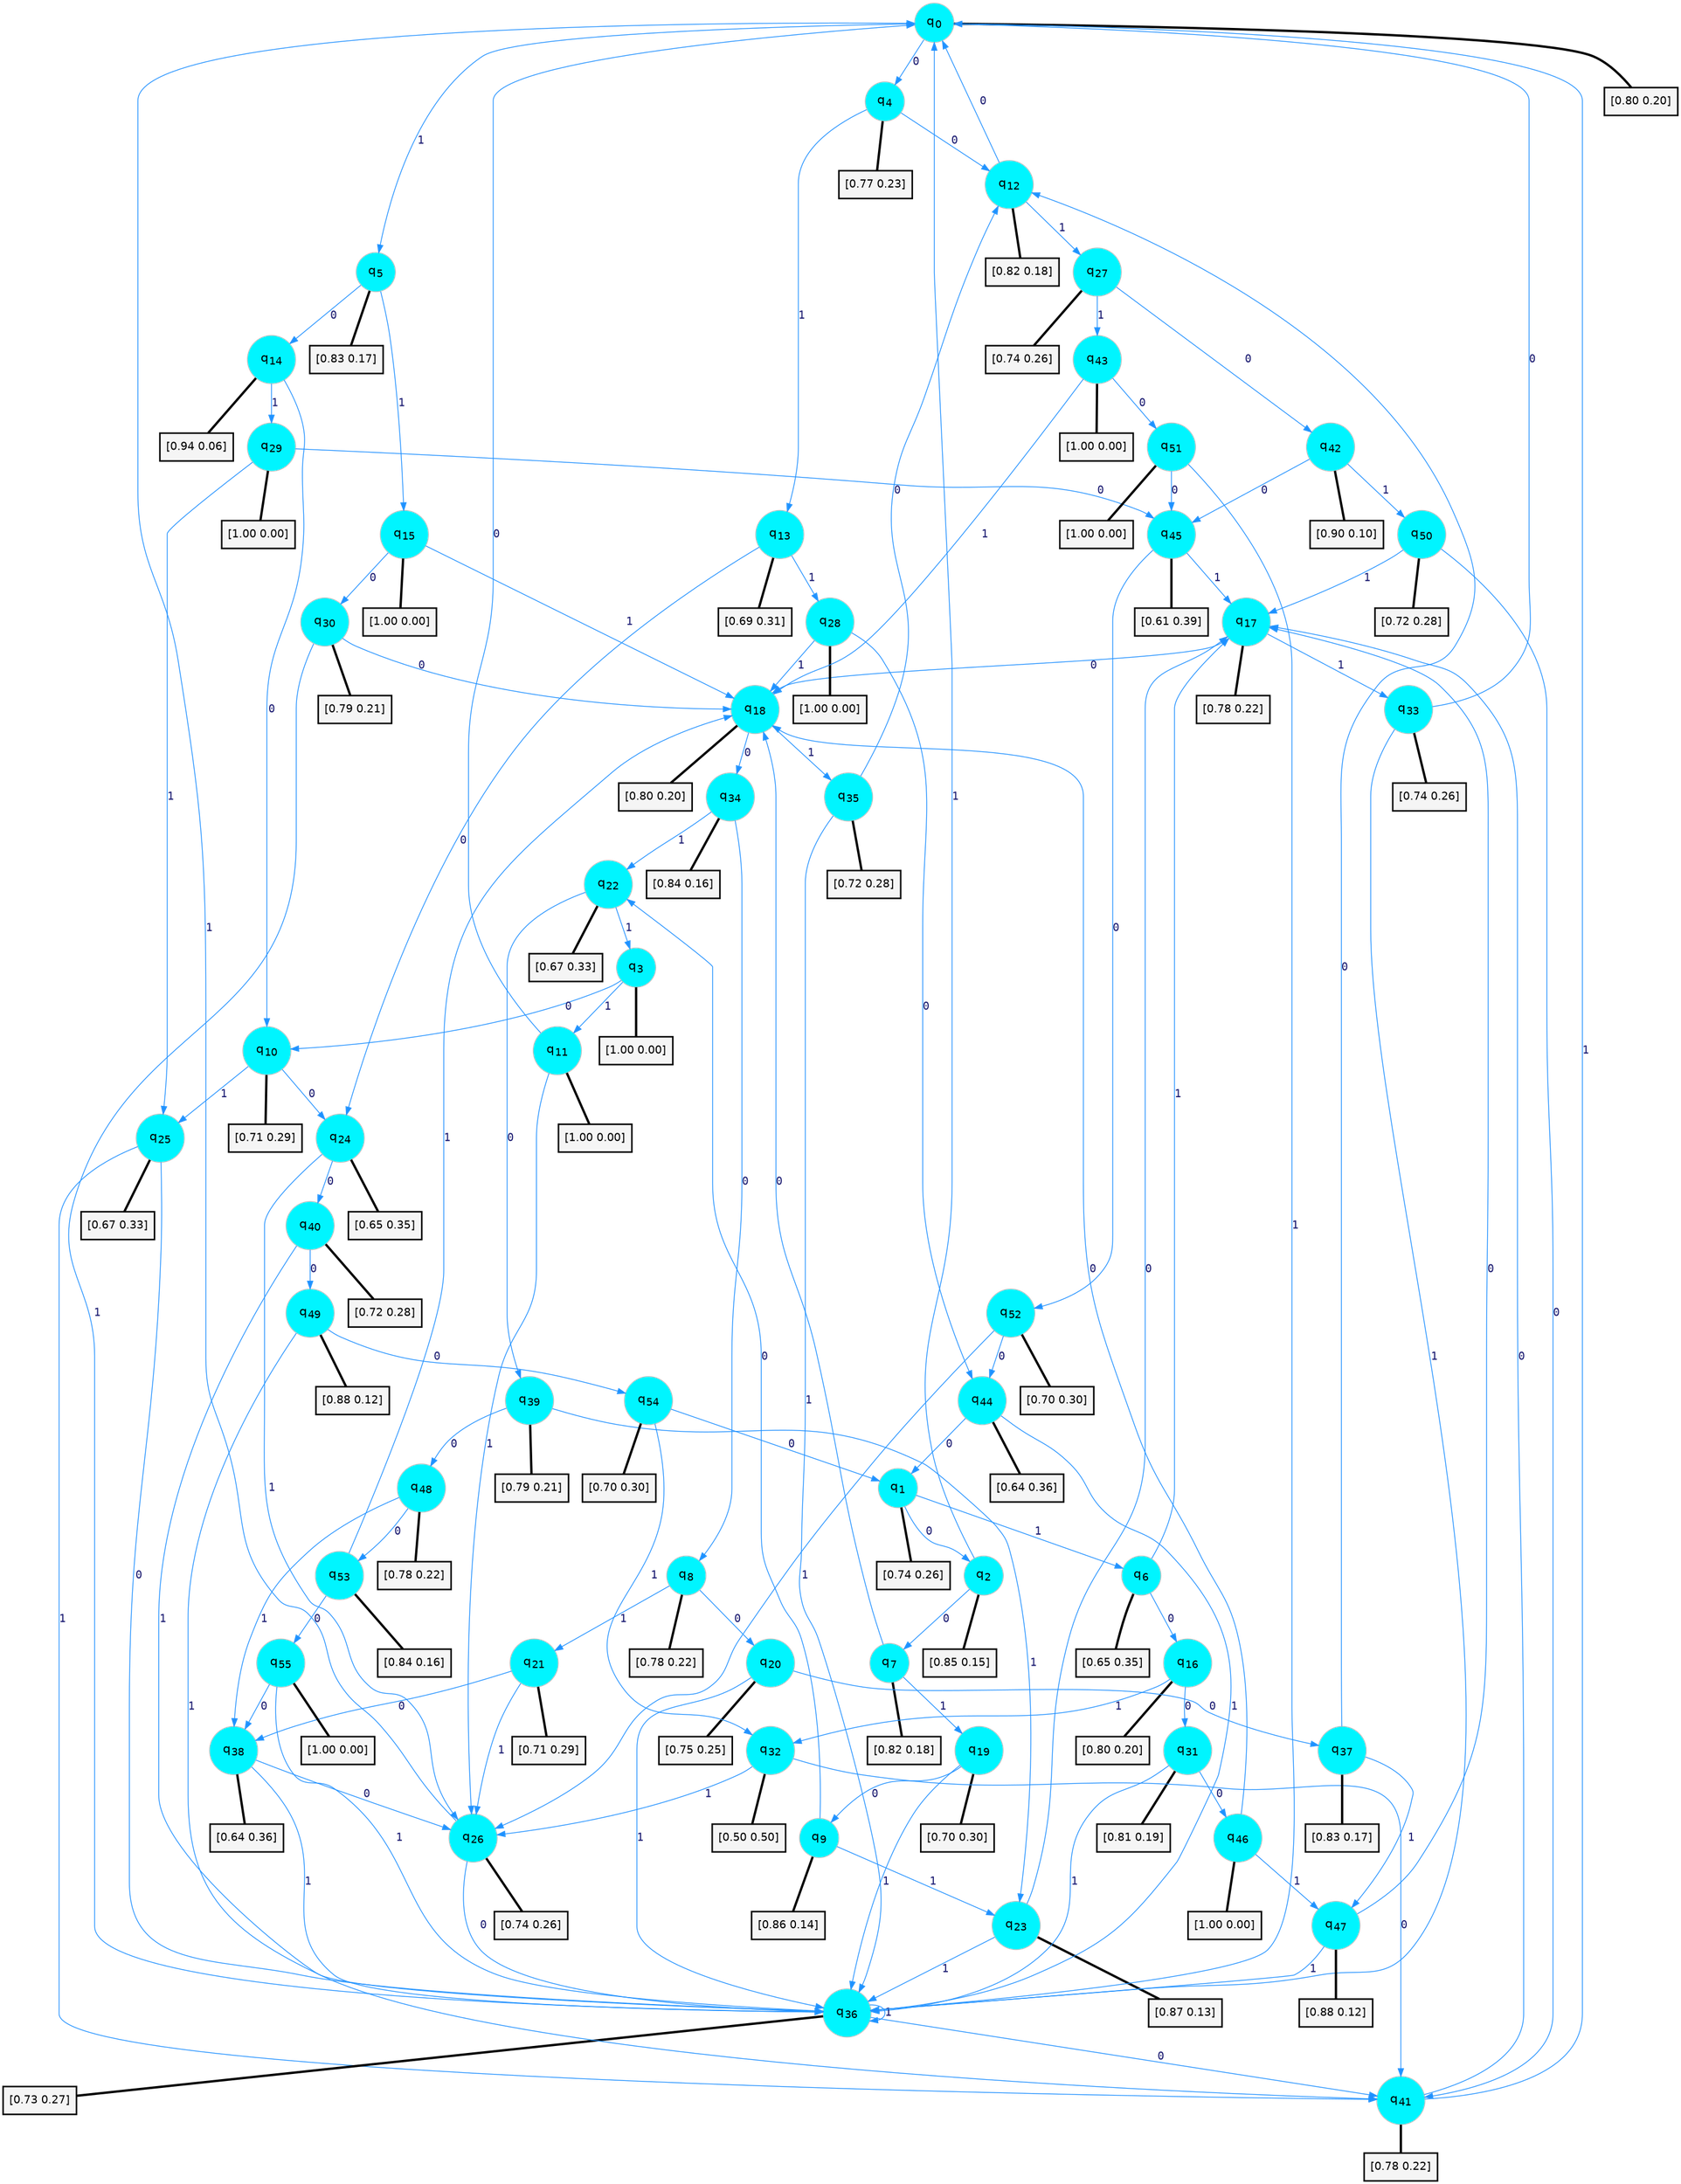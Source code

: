 digraph G {
graph [
bgcolor=transparent, dpi=300, rankdir=TD, size="40,25"];
node [
color=gray, fillcolor=turquoise1, fontcolor=black, fontname=Helvetica, fontsize=16, fontweight=bold, shape=circle, style=filled];
edge [
arrowsize=1, color=dodgerblue1, fontcolor=midnightblue, fontname=courier, fontweight=bold, penwidth=1, style=solid, weight=20];
0[label=<q<SUB>0</SUB>>];
1[label=<q<SUB>1</SUB>>];
2[label=<q<SUB>2</SUB>>];
3[label=<q<SUB>3</SUB>>];
4[label=<q<SUB>4</SUB>>];
5[label=<q<SUB>5</SUB>>];
6[label=<q<SUB>6</SUB>>];
7[label=<q<SUB>7</SUB>>];
8[label=<q<SUB>8</SUB>>];
9[label=<q<SUB>9</SUB>>];
10[label=<q<SUB>10</SUB>>];
11[label=<q<SUB>11</SUB>>];
12[label=<q<SUB>12</SUB>>];
13[label=<q<SUB>13</SUB>>];
14[label=<q<SUB>14</SUB>>];
15[label=<q<SUB>15</SUB>>];
16[label=<q<SUB>16</SUB>>];
17[label=<q<SUB>17</SUB>>];
18[label=<q<SUB>18</SUB>>];
19[label=<q<SUB>19</SUB>>];
20[label=<q<SUB>20</SUB>>];
21[label=<q<SUB>21</SUB>>];
22[label=<q<SUB>22</SUB>>];
23[label=<q<SUB>23</SUB>>];
24[label=<q<SUB>24</SUB>>];
25[label=<q<SUB>25</SUB>>];
26[label=<q<SUB>26</SUB>>];
27[label=<q<SUB>27</SUB>>];
28[label=<q<SUB>28</SUB>>];
29[label=<q<SUB>29</SUB>>];
30[label=<q<SUB>30</SUB>>];
31[label=<q<SUB>31</SUB>>];
32[label=<q<SUB>32</SUB>>];
33[label=<q<SUB>33</SUB>>];
34[label=<q<SUB>34</SUB>>];
35[label=<q<SUB>35</SUB>>];
36[label=<q<SUB>36</SUB>>];
37[label=<q<SUB>37</SUB>>];
38[label=<q<SUB>38</SUB>>];
39[label=<q<SUB>39</SUB>>];
40[label=<q<SUB>40</SUB>>];
41[label=<q<SUB>41</SUB>>];
42[label=<q<SUB>42</SUB>>];
43[label=<q<SUB>43</SUB>>];
44[label=<q<SUB>44</SUB>>];
45[label=<q<SUB>45</SUB>>];
46[label=<q<SUB>46</SUB>>];
47[label=<q<SUB>47</SUB>>];
48[label=<q<SUB>48</SUB>>];
49[label=<q<SUB>49</SUB>>];
50[label=<q<SUB>50</SUB>>];
51[label=<q<SUB>51</SUB>>];
52[label=<q<SUB>52</SUB>>];
53[label=<q<SUB>53</SUB>>];
54[label=<q<SUB>54</SUB>>];
55[label=<q<SUB>55</SUB>>];
56[label="[0.80 0.20]", shape=box,fontcolor=black, fontname=Helvetica, fontsize=14, penwidth=2, fillcolor=whitesmoke,color=black];
57[label="[0.74 0.26]", shape=box,fontcolor=black, fontname=Helvetica, fontsize=14, penwidth=2, fillcolor=whitesmoke,color=black];
58[label="[0.85 0.15]", shape=box,fontcolor=black, fontname=Helvetica, fontsize=14, penwidth=2, fillcolor=whitesmoke,color=black];
59[label="[1.00 0.00]", shape=box,fontcolor=black, fontname=Helvetica, fontsize=14, penwidth=2, fillcolor=whitesmoke,color=black];
60[label="[0.77 0.23]", shape=box,fontcolor=black, fontname=Helvetica, fontsize=14, penwidth=2, fillcolor=whitesmoke,color=black];
61[label="[0.83 0.17]", shape=box,fontcolor=black, fontname=Helvetica, fontsize=14, penwidth=2, fillcolor=whitesmoke,color=black];
62[label="[0.65 0.35]", shape=box,fontcolor=black, fontname=Helvetica, fontsize=14, penwidth=2, fillcolor=whitesmoke,color=black];
63[label="[0.82 0.18]", shape=box,fontcolor=black, fontname=Helvetica, fontsize=14, penwidth=2, fillcolor=whitesmoke,color=black];
64[label="[0.78 0.22]", shape=box,fontcolor=black, fontname=Helvetica, fontsize=14, penwidth=2, fillcolor=whitesmoke,color=black];
65[label="[0.86 0.14]", shape=box,fontcolor=black, fontname=Helvetica, fontsize=14, penwidth=2, fillcolor=whitesmoke,color=black];
66[label="[0.71 0.29]", shape=box,fontcolor=black, fontname=Helvetica, fontsize=14, penwidth=2, fillcolor=whitesmoke,color=black];
67[label="[1.00 0.00]", shape=box,fontcolor=black, fontname=Helvetica, fontsize=14, penwidth=2, fillcolor=whitesmoke,color=black];
68[label="[0.82 0.18]", shape=box,fontcolor=black, fontname=Helvetica, fontsize=14, penwidth=2, fillcolor=whitesmoke,color=black];
69[label="[0.69 0.31]", shape=box,fontcolor=black, fontname=Helvetica, fontsize=14, penwidth=2, fillcolor=whitesmoke,color=black];
70[label="[0.94 0.06]", shape=box,fontcolor=black, fontname=Helvetica, fontsize=14, penwidth=2, fillcolor=whitesmoke,color=black];
71[label="[1.00 0.00]", shape=box,fontcolor=black, fontname=Helvetica, fontsize=14, penwidth=2, fillcolor=whitesmoke,color=black];
72[label="[0.80 0.20]", shape=box,fontcolor=black, fontname=Helvetica, fontsize=14, penwidth=2, fillcolor=whitesmoke,color=black];
73[label="[0.78 0.22]", shape=box,fontcolor=black, fontname=Helvetica, fontsize=14, penwidth=2, fillcolor=whitesmoke,color=black];
74[label="[0.80 0.20]", shape=box,fontcolor=black, fontname=Helvetica, fontsize=14, penwidth=2, fillcolor=whitesmoke,color=black];
75[label="[0.70 0.30]", shape=box,fontcolor=black, fontname=Helvetica, fontsize=14, penwidth=2, fillcolor=whitesmoke,color=black];
76[label="[0.75 0.25]", shape=box,fontcolor=black, fontname=Helvetica, fontsize=14, penwidth=2, fillcolor=whitesmoke,color=black];
77[label="[0.71 0.29]", shape=box,fontcolor=black, fontname=Helvetica, fontsize=14, penwidth=2, fillcolor=whitesmoke,color=black];
78[label="[0.67 0.33]", shape=box,fontcolor=black, fontname=Helvetica, fontsize=14, penwidth=2, fillcolor=whitesmoke,color=black];
79[label="[0.87 0.13]", shape=box,fontcolor=black, fontname=Helvetica, fontsize=14, penwidth=2, fillcolor=whitesmoke,color=black];
80[label="[0.65 0.35]", shape=box,fontcolor=black, fontname=Helvetica, fontsize=14, penwidth=2, fillcolor=whitesmoke,color=black];
81[label="[0.67 0.33]", shape=box,fontcolor=black, fontname=Helvetica, fontsize=14, penwidth=2, fillcolor=whitesmoke,color=black];
82[label="[0.74 0.26]", shape=box,fontcolor=black, fontname=Helvetica, fontsize=14, penwidth=2, fillcolor=whitesmoke,color=black];
83[label="[0.74 0.26]", shape=box,fontcolor=black, fontname=Helvetica, fontsize=14, penwidth=2, fillcolor=whitesmoke,color=black];
84[label="[1.00 0.00]", shape=box,fontcolor=black, fontname=Helvetica, fontsize=14, penwidth=2, fillcolor=whitesmoke,color=black];
85[label="[1.00 0.00]", shape=box,fontcolor=black, fontname=Helvetica, fontsize=14, penwidth=2, fillcolor=whitesmoke,color=black];
86[label="[0.79 0.21]", shape=box,fontcolor=black, fontname=Helvetica, fontsize=14, penwidth=2, fillcolor=whitesmoke,color=black];
87[label="[0.81 0.19]", shape=box,fontcolor=black, fontname=Helvetica, fontsize=14, penwidth=2, fillcolor=whitesmoke,color=black];
88[label="[0.50 0.50]", shape=box,fontcolor=black, fontname=Helvetica, fontsize=14, penwidth=2, fillcolor=whitesmoke,color=black];
89[label="[0.74 0.26]", shape=box,fontcolor=black, fontname=Helvetica, fontsize=14, penwidth=2, fillcolor=whitesmoke,color=black];
90[label="[0.84 0.16]", shape=box,fontcolor=black, fontname=Helvetica, fontsize=14, penwidth=2, fillcolor=whitesmoke,color=black];
91[label="[0.72 0.28]", shape=box,fontcolor=black, fontname=Helvetica, fontsize=14, penwidth=2, fillcolor=whitesmoke,color=black];
92[label="[0.73 0.27]", shape=box,fontcolor=black, fontname=Helvetica, fontsize=14, penwidth=2, fillcolor=whitesmoke,color=black];
93[label="[0.83 0.17]", shape=box,fontcolor=black, fontname=Helvetica, fontsize=14, penwidth=2, fillcolor=whitesmoke,color=black];
94[label="[0.64 0.36]", shape=box,fontcolor=black, fontname=Helvetica, fontsize=14, penwidth=2, fillcolor=whitesmoke,color=black];
95[label="[0.79 0.21]", shape=box,fontcolor=black, fontname=Helvetica, fontsize=14, penwidth=2, fillcolor=whitesmoke,color=black];
96[label="[0.72 0.28]", shape=box,fontcolor=black, fontname=Helvetica, fontsize=14, penwidth=2, fillcolor=whitesmoke,color=black];
97[label="[0.78 0.22]", shape=box,fontcolor=black, fontname=Helvetica, fontsize=14, penwidth=2, fillcolor=whitesmoke,color=black];
98[label="[0.90 0.10]", shape=box,fontcolor=black, fontname=Helvetica, fontsize=14, penwidth=2, fillcolor=whitesmoke,color=black];
99[label="[1.00 0.00]", shape=box,fontcolor=black, fontname=Helvetica, fontsize=14, penwidth=2, fillcolor=whitesmoke,color=black];
100[label="[0.64 0.36]", shape=box,fontcolor=black, fontname=Helvetica, fontsize=14, penwidth=2, fillcolor=whitesmoke,color=black];
101[label="[0.61 0.39]", shape=box,fontcolor=black, fontname=Helvetica, fontsize=14, penwidth=2, fillcolor=whitesmoke,color=black];
102[label="[1.00 0.00]", shape=box,fontcolor=black, fontname=Helvetica, fontsize=14, penwidth=2, fillcolor=whitesmoke,color=black];
103[label="[0.88 0.12]", shape=box,fontcolor=black, fontname=Helvetica, fontsize=14, penwidth=2, fillcolor=whitesmoke,color=black];
104[label="[0.78 0.22]", shape=box,fontcolor=black, fontname=Helvetica, fontsize=14, penwidth=2, fillcolor=whitesmoke,color=black];
105[label="[0.88 0.12]", shape=box,fontcolor=black, fontname=Helvetica, fontsize=14, penwidth=2, fillcolor=whitesmoke,color=black];
106[label="[0.72 0.28]", shape=box,fontcolor=black, fontname=Helvetica, fontsize=14, penwidth=2, fillcolor=whitesmoke,color=black];
107[label="[1.00 0.00]", shape=box,fontcolor=black, fontname=Helvetica, fontsize=14, penwidth=2, fillcolor=whitesmoke,color=black];
108[label="[0.70 0.30]", shape=box,fontcolor=black, fontname=Helvetica, fontsize=14, penwidth=2, fillcolor=whitesmoke,color=black];
109[label="[0.84 0.16]", shape=box,fontcolor=black, fontname=Helvetica, fontsize=14, penwidth=2, fillcolor=whitesmoke,color=black];
110[label="[0.70 0.30]", shape=box,fontcolor=black, fontname=Helvetica, fontsize=14, penwidth=2, fillcolor=whitesmoke,color=black];
111[label="[1.00 0.00]", shape=box,fontcolor=black, fontname=Helvetica, fontsize=14, penwidth=2, fillcolor=whitesmoke,color=black];
0->4 [label=0];
0->5 [label=1];
0->56 [arrowhead=none, penwidth=3,color=black];
1->2 [label=0];
1->6 [label=1];
1->57 [arrowhead=none, penwidth=3,color=black];
2->7 [label=0];
2->0 [label=1];
2->58 [arrowhead=none, penwidth=3,color=black];
3->10 [label=0];
3->11 [label=1];
3->59 [arrowhead=none, penwidth=3,color=black];
4->12 [label=0];
4->13 [label=1];
4->60 [arrowhead=none, penwidth=3,color=black];
5->14 [label=0];
5->15 [label=1];
5->61 [arrowhead=none, penwidth=3,color=black];
6->16 [label=0];
6->17 [label=1];
6->62 [arrowhead=none, penwidth=3,color=black];
7->18 [label=0];
7->19 [label=1];
7->63 [arrowhead=none, penwidth=3,color=black];
8->20 [label=0];
8->21 [label=1];
8->64 [arrowhead=none, penwidth=3,color=black];
9->22 [label=0];
9->23 [label=1];
9->65 [arrowhead=none, penwidth=3,color=black];
10->24 [label=0];
10->25 [label=1];
10->66 [arrowhead=none, penwidth=3,color=black];
11->0 [label=0];
11->26 [label=1];
11->67 [arrowhead=none, penwidth=3,color=black];
12->0 [label=0];
12->27 [label=1];
12->68 [arrowhead=none, penwidth=3,color=black];
13->24 [label=0];
13->28 [label=1];
13->69 [arrowhead=none, penwidth=3,color=black];
14->10 [label=0];
14->29 [label=1];
14->70 [arrowhead=none, penwidth=3,color=black];
15->30 [label=0];
15->18 [label=1];
15->71 [arrowhead=none, penwidth=3,color=black];
16->31 [label=0];
16->32 [label=1];
16->72 [arrowhead=none, penwidth=3,color=black];
17->18 [label=0];
17->33 [label=1];
17->73 [arrowhead=none, penwidth=3,color=black];
18->34 [label=0];
18->35 [label=1];
18->74 [arrowhead=none, penwidth=3,color=black];
19->9 [label=0];
19->36 [label=1];
19->75 [arrowhead=none, penwidth=3,color=black];
20->37 [label=0];
20->36 [label=1];
20->76 [arrowhead=none, penwidth=3,color=black];
21->38 [label=0];
21->26 [label=1];
21->77 [arrowhead=none, penwidth=3,color=black];
22->39 [label=0];
22->3 [label=1];
22->78 [arrowhead=none, penwidth=3,color=black];
23->17 [label=0];
23->36 [label=1];
23->79 [arrowhead=none, penwidth=3,color=black];
24->40 [label=0];
24->26 [label=1];
24->80 [arrowhead=none, penwidth=3,color=black];
25->36 [label=0];
25->41 [label=1];
25->81 [arrowhead=none, penwidth=3,color=black];
26->36 [label=0];
26->0 [label=1];
26->82 [arrowhead=none, penwidth=3,color=black];
27->42 [label=0];
27->43 [label=1];
27->83 [arrowhead=none, penwidth=3,color=black];
28->44 [label=0];
28->18 [label=1];
28->84 [arrowhead=none, penwidth=3,color=black];
29->45 [label=0];
29->25 [label=1];
29->85 [arrowhead=none, penwidth=3,color=black];
30->18 [label=0];
30->36 [label=1];
30->86 [arrowhead=none, penwidth=3,color=black];
31->46 [label=0];
31->36 [label=1];
31->87 [arrowhead=none, penwidth=3,color=black];
32->41 [label=0];
32->26 [label=1];
32->88 [arrowhead=none, penwidth=3,color=black];
33->0 [label=0];
33->36 [label=1];
33->89 [arrowhead=none, penwidth=3,color=black];
34->8 [label=0];
34->22 [label=1];
34->90 [arrowhead=none, penwidth=3,color=black];
35->12 [label=0];
35->36 [label=1];
35->91 [arrowhead=none, penwidth=3,color=black];
36->41 [label=0];
36->36 [label=1];
36->92 [arrowhead=none, penwidth=3,color=black];
37->12 [label=0];
37->47 [label=1];
37->93 [arrowhead=none, penwidth=3,color=black];
38->26 [label=0];
38->36 [label=1];
38->94 [arrowhead=none, penwidth=3,color=black];
39->48 [label=0];
39->23 [label=1];
39->95 [arrowhead=none, penwidth=3,color=black];
40->49 [label=0];
40->36 [label=1];
40->96 [arrowhead=none, penwidth=3,color=black];
41->17 [label=0];
41->0 [label=1];
41->97 [arrowhead=none, penwidth=3,color=black];
42->45 [label=0];
42->50 [label=1];
42->98 [arrowhead=none, penwidth=3,color=black];
43->51 [label=0];
43->18 [label=1];
43->99 [arrowhead=none, penwidth=3,color=black];
44->1 [label=0];
44->36 [label=1];
44->100 [arrowhead=none, penwidth=3,color=black];
45->52 [label=0];
45->17 [label=1];
45->101 [arrowhead=none, penwidth=3,color=black];
46->18 [label=0];
46->47 [label=1];
46->102 [arrowhead=none, penwidth=3,color=black];
47->17 [label=0];
47->36 [label=1];
47->103 [arrowhead=none, penwidth=3,color=black];
48->53 [label=0];
48->38 [label=1];
48->104 [arrowhead=none, penwidth=3,color=black];
49->54 [label=0];
49->41 [label=1];
49->105 [arrowhead=none, penwidth=3,color=black];
50->41 [label=0];
50->17 [label=1];
50->106 [arrowhead=none, penwidth=3,color=black];
51->45 [label=0];
51->36 [label=1];
51->107 [arrowhead=none, penwidth=3,color=black];
52->44 [label=0];
52->26 [label=1];
52->108 [arrowhead=none, penwidth=3,color=black];
53->55 [label=0];
53->18 [label=1];
53->109 [arrowhead=none, penwidth=3,color=black];
54->1 [label=0];
54->32 [label=1];
54->110 [arrowhead=none, penwidth=3,color=black];
55->38 [label=0];
55->36 [label=1];
55->111 [arrowhead=none, penwidth=3,color=black];
}
